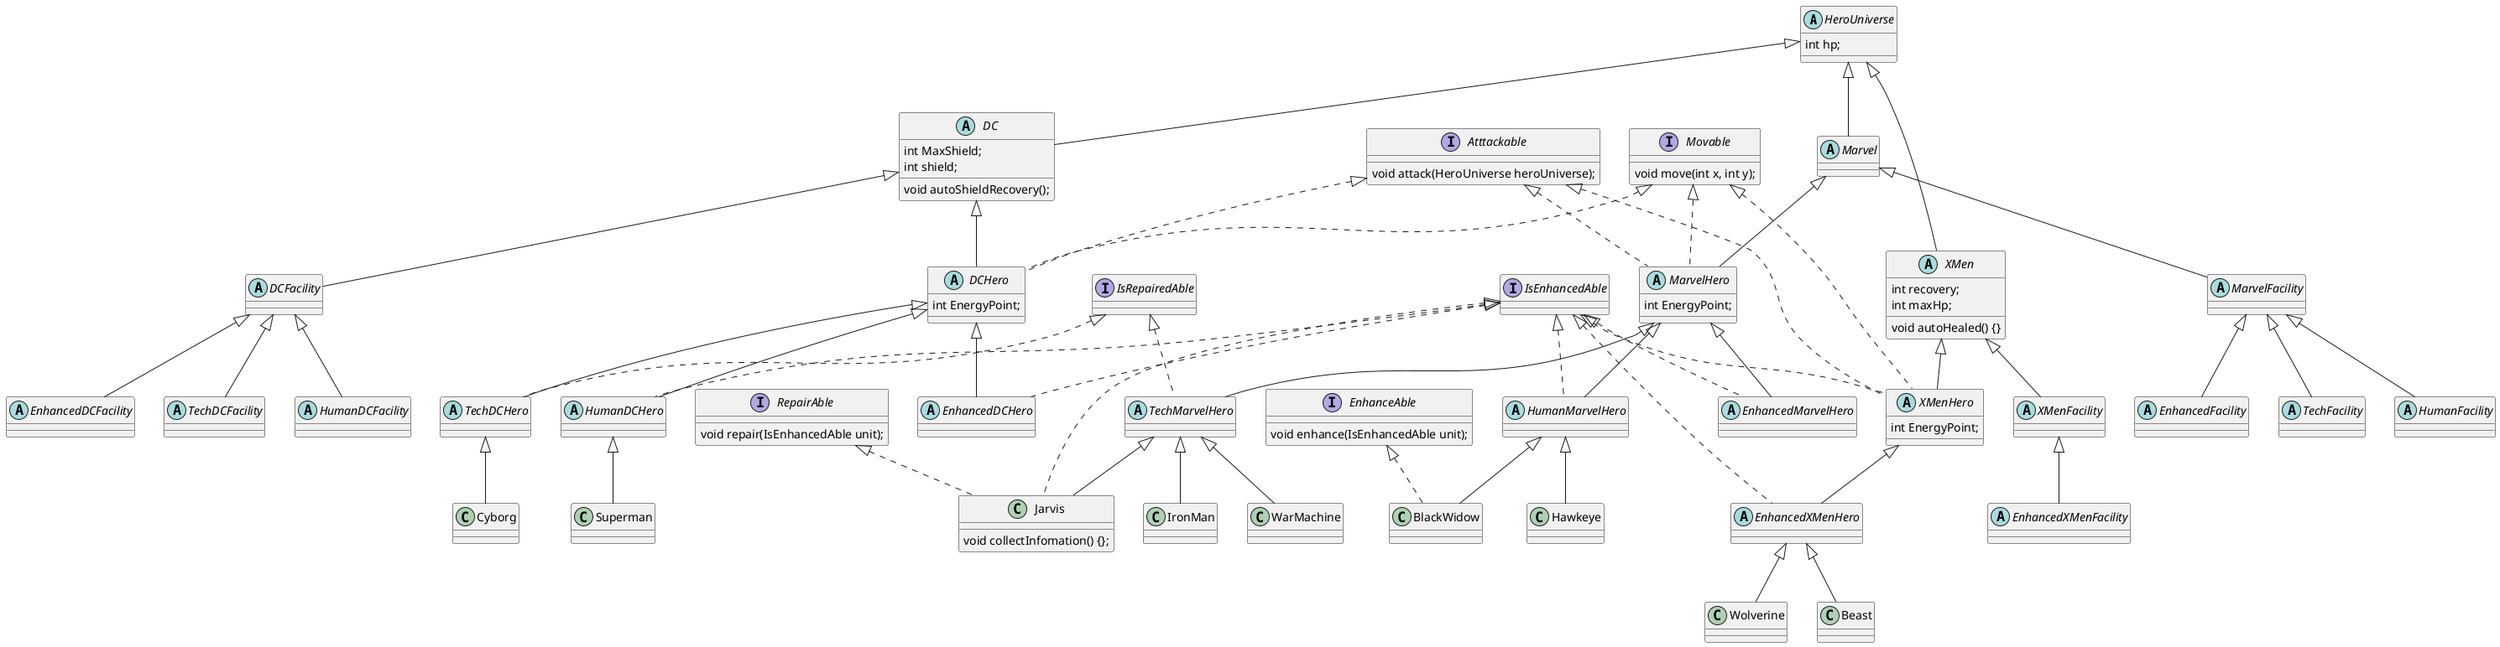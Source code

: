@startuml superHeroUniverse

scale 1
' --- DC --- 

abstract class HeroUniverse {
    int hp;
}

abstract class DC extends HeroUniverse {
    int MaxShield;
    int shield;

    void autoShieldRecovery();
}

abstract class DCHero extends DC implements Atttackable, Movable {
    int EnergyPoint;
}

abstract class HumanDCHero extends DCHero implements IsEnhancedAble {}

abstract class EnhancedDCHero extends DCHero implements IsEnhancedAble {}

abstract class TechDCHero extends DCHero implements IsRepairedAble {}

abstract class DCFacility extends DC {}

abstract class HumanDCFacility extends DCFacility {}

abstract class EnhancedDCFacility extends DCFacility {}

abstract class TechDCFacility extends DCFacility {}

class Superman extends HumanDCHero {}

class Cyborg extends TechDCHero {}

' --- Marvel --- 

abstract class Marvel extends HeroUniverse {}

abstract class MarvelHero extends Marvel implements Atttackable, Movable {
    int EnergyPoint;
}

abstract class HumanMarvelHero extends MarvelHero implements IsEnhancedAble {}

abstract class EnhancedMarvelHero extends MarvelHero implements IsEnhancedAble {}

abstract class TechMarvelHero extends MarvelHero implements IsRepairedAble {}


abstract class MarvelFacility extends Marvel {}

abstract class HumanFacility extends MarvelFacility {}

abstract class EnhancedFacility extends MarvelFacility {}

abstract class TechFacility extends MarvelFacility {}



class Hawkeye extends HumanMarvelHero {}

class BlackWidow extends HumanMarvelHero implements EnhanceAble {}

class Jarvis extends TechMarvelHero implements IsEnhancedAble, RepairAble {
    void collectInfomation() {};
}

class IronMan extends TechMarvelHero {}

class WarMachine extends TechMarvelHero {}

' --- XMen --- 

abstract class XMen extends HeroUniverse {
    int recovery;
    int maxHp;

    void autoHealed() {}
}

abstract class XMenHero extends XMen implements Atttackable, Movable, IsEnhancedAble {
    int EnergyPoint;
}

abstract class EnhancedXMenHero extends XMenHero implements IsEnhancedAble {}

abstract class XMenFacility extends XMen {}

abstract class EnhancedXMenFacility extends XMenFacility {}

class Wolverine extends EnhancedXMenHero {}

class Beast extends EnhancedXMenHero {}

' --- interface ---
interface Atttackable {
    void attack(HeroUniverse heroUniverse);
}

interface Movable {
    void move(int x, int y);
}

interface IsEnhancedAble {}

interface IsRepairedAble {}

interface EnhanceAble {
    void enhance(IsEnhancedAble unit);
}

interface RepairAble {
    void repair(IsEnhancedAble unit);
}

@enduml